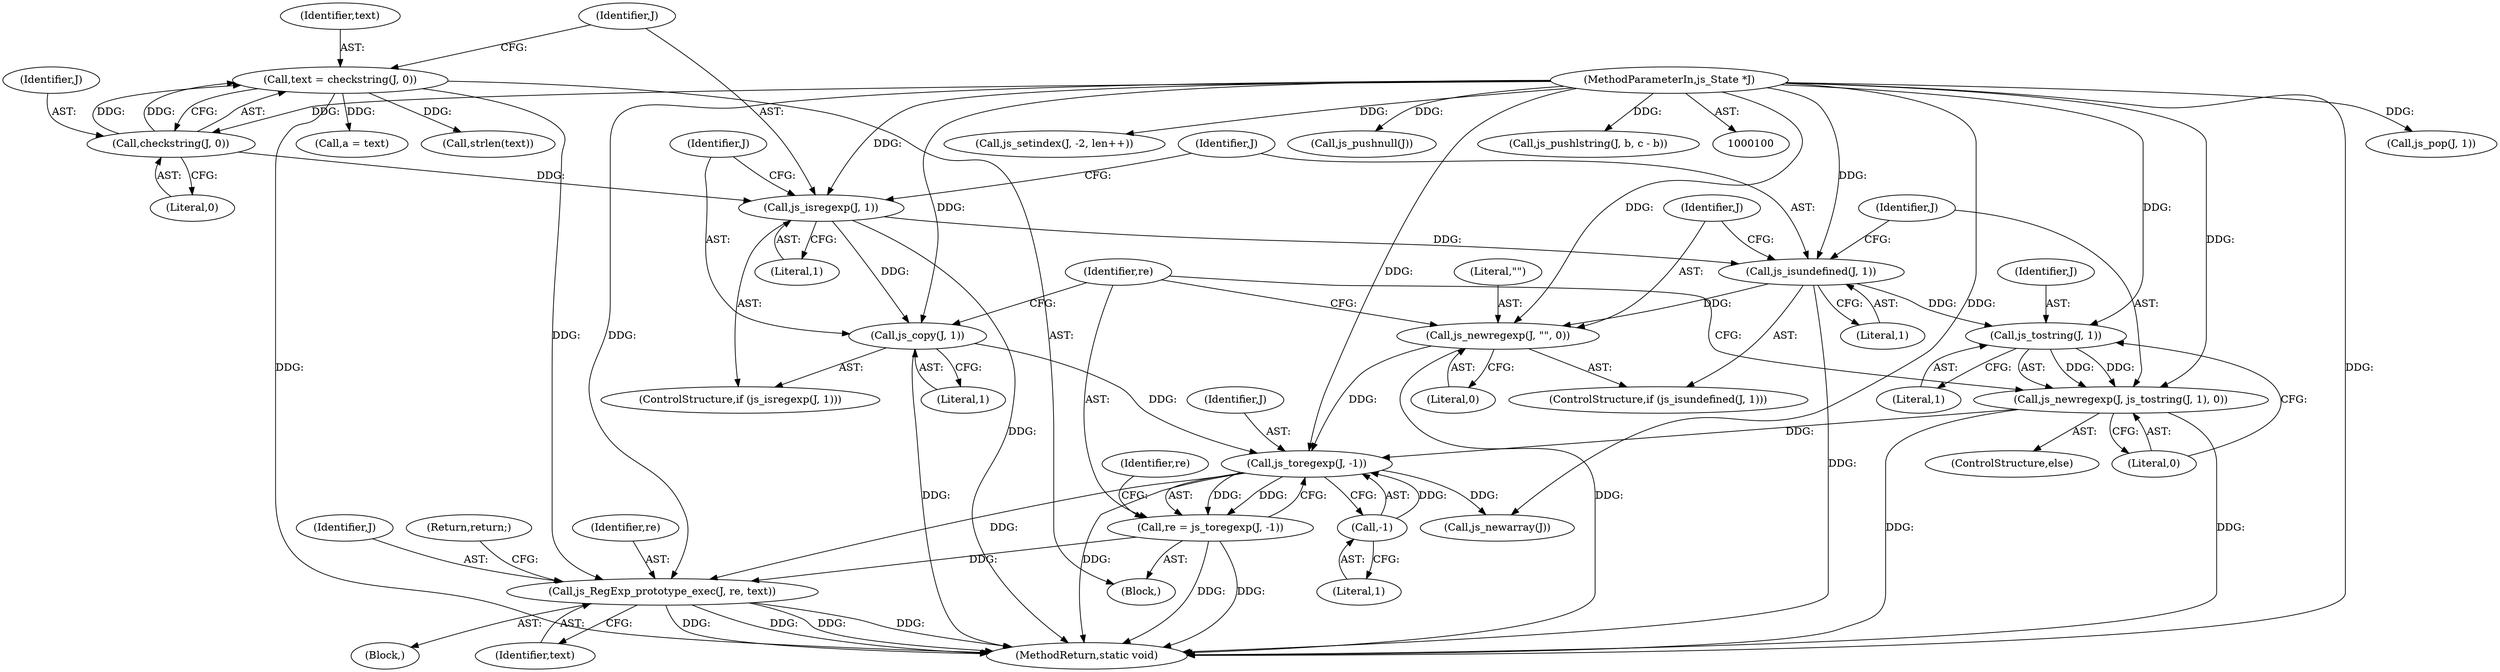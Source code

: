 digraph "0_mujs_00d4606c3baf813b7b1c176823b2729bf51002a2_1@pointer" {
"1000153" [label="(Call,js_RegExp_prototype_exec(J, re, text))"];
"1000141" [label="(Call,js_toregexp(J, -1))"];
"1000120" [label="(Call,js_copy(J, 1))"];
"1000117" [label="(Call,js_isregexp(J, 1))"];
"1000113" [label="(Call,checkstring(J, 0))"];
"1000101" [label="(MethodParameterIn,js_State *J)"];
"1000128" [label="(Call,js_newregexp(J, \"\", 0))"];
"1000125" [label="(Call,js_isundefined(J, 1))"];
"1000133" [label="(Call,js_newregexp(J, js_tostring(J, 1), 0))"];
"1000135" [label="(Call,js_tostring(J, 1))"];
"1000143" [label="(Call,-1)"];
"1000139" [label="(Call,re = js_toregexp(J, -1))"];
"1000111" [label="(Call,text = checkstring(J, 0))"];
"1000131" [label="(Literal,0)"];
"1000243" [label="(Call,js_pop(J, 1))"];
"1000168" [label="(Call,a = text)"];
"1000117" [label="(Call,js_isregexp(J, 1))"];
"1000137" [label="(Literal,1)"];
"1000221" [label="(Call,js_setindex(J, -2, len++))"];
"1000141" [label="(Call,js_toregexp(J, -1))"];
"1000111" [label="(Call,text = checkstring(J, 0))"];
"1000102" [label="(Block,)"];
"1000143" [label="(Call,-1)"];
"1000118" [label="(Identifier,J)"];
"1000155" [label="(Identifier,re)"];
"1000120" [label="(Call,js_copy(J, 1))"];
"1000175" [label="(Call,strlen(text))"];
"1000153" [label="(Call,js_RegExp_prototype_exec(J, re, text))"];
"1000152" [label="(Block,)"];
"1000156" [label="(Identifier,text)"];
"1000101" [label="(MethodParameterIn,js_State *J)"];
"1000163" [label="(Call,js_newarray(J))"];
"1000140" [label="(Identifier,re)"];
"1000125" [label="(Call,js_isundefined(J, 1))"];
"1000115" [label="(Literal,0)"];
"1000130" [label="(Literal,\"\")"];
"1000121" [label="(Identifier,J)"];
"1000132" [label="(ControlStructure,else)"];
"1000136" [label="(Identifier,J)"];
"1000127" [label="(Literal,1)"];
"1000134" [label="(Identifier,J)"];
"1000128" [label="(Call,js_newregexp(J, \"\", 0))"];
"1000126" [label="(Identifier,J)"];
"1000135" [label="(Call,js_tostring(J, 1))"];
"1000114" [label="(Identifier,J)"];
"1000154" [label="(Identifier,J)"];
"1000113" [label="(Call,checkstring(J, 0))"];
"1000157" [label="(Return,return;)"];
"1000122" [label="(Literal,1)"];
"1000246" [label="(Call,js_pushnull(J))"];
"1000139" [label="(Call,re = js_toregexp(J, -1))"];
"1000133" [label="(Call,js_newregexp(J, js_tostring(J, 1), 0))"];
"1000144" [label="(Literal,1)"];
"1000149" [label="(Identifier,re)"];
"1000119" [label="(Literal,1)"];
"1000215" [label="(Call,js_pushlstring(J, b, c - b))"];
"1000112" [label="(Identifier,text)"];
"1000248" [label="(MethodReturn,static void)"];
"1000142" [label="(Identifier,J)"];
"1000116" [label="(ControlStructure,if (js_isregexp(J, 1)))"];
"1000129" [label="(Identifier,J)"];
"1000138" [label="(Literal,0)"];
"1000124" [label="(ControlStructure,if (js_isundefined(J, 1)))"];
"1000153" -> "1000152"  [label="AST: "];
"1000153" -> "1000156"  [label="CFG: "];
"1000154" -> "1000153"  [label="AST: "];
"1000155" -> "1000153"  [label="AST: "];
"1000156" -> "1000153"  [label="AST: "];
"1000157" -> "1000153"  [label="CFG: "];
"1000153" -> "1000248"  [label="DDG: "];
"1000153" -> "1000248"  [label="DDG: "];
"1000153" -> "1000248"  [label="DDG: "];
"1000153" -> "1000248"  [label="DDG: "];
"1000141" -> "1000153"  [label="DDG: "];
"1000101" -> "1000153"  [label="DDG: "];
"1000139" -> "1000153"  [label="DDG: "];
"1000111" -> "1000153"  [label="DDG: "];
"1000141" -> "1000139"  [label="AST: "];
"1000141" -> "1000143"  [label="CFG: "];
"1000142" -> "1000141"  [label="AST: "];
"1000143" -> "1000141"  [label="AST: "];
"1000139" -> "1000141"  [label="CFG: "];
"1000141" -> "1000248"  [label="DDG: "];
"1000141" -> "1000139"  [label="DDG: "];
"1000141" -> "1000139"  [label="DDG: "];
"1000120" -> "1000141"  [label="DDG: "];
"1000128" -> "1000141"  [label="DDG: "];
"1000133" -> "1000141"  [label="DDG: "];
"1000101" -> "1000141"  [label="DDG: "];
"1000143" -> "1000141"  [label="DDG: "];
"1000141" -> "1000163"  [label="DDG: "];
"1000120" -> "1000116"  [label="AST: "];
"1000120" -> "1000122"  [label="CFG: "];
"1000121" -> "1000120"  [label="AST: "];
"1000122" -> "1000120"  [label="AST: "];
"1000140" -> "1000120"  [label="CFG: "];
"1000120" -> "1000248"  [label="DDG: "];
"1000117" -> "1000120"  [label="DDG: "];
"1000101" -> "1000120"  [label="DDG: "];
"1000117" -> "1000116"  [label="AST: "];
"1000117" -> "1000119"  [label="CFG: "];
"1000118" -> "1000117"  [label="AST: "];
"1000119" -> "1000117"  [label="AST: "];
"1000121" -> "1000117"  [label="CFG: "];
"1000126" -> "1000117"  [label="CFG: "];
"1000117" -> "1000248"  [label="DDG: "];
"1000113" -> "1000117"  [label="DDG: "];
"1000101" -> "1000117"  [label="DDG: "];
"1000117" -> "1000125"  [label="DDG: "];
"1000113" -> "1000111"  [label="AST: "];
"1000113" -> "1000115"  [label="CFG: "];
"1000114" -> "1000113"  [label="AST: "];
"1000115" -> "1000113"  [label="AST: "];
"1000111" -> "1000113"  [label="CFG: "];
"1000113" -> "1000111"  [label="DDG: "];
"1000113" -> "1000111"  [label="DDG: "];
"1000101" -> "1000113"  [label="DDG: "];
"1000101" -> "1000100"  [label="AST: "];
"1000101" -> "1000248"  [label="DDG: "];
"1000101" -> "1000125"  [label="DDG: "];
"1000101" -> "1000128"  [label="DDG: "];
"1000101" -> "1000133"  [label="DDG: "];
"1000101" -> "1000135"  [label="DDG: "];
"1000101" -> "1000163"  [label="DDG: "];
"1000101" -> "1000215"  [label="DDG: "];
"1000101" -> "1000221"  [label="DDG: "];
"1000101" -> "1000243"  [label="DDG: "];
"1000101" -> "1000246"  [label="DDG: "];
"1000128" -> "1000124"  [label="AST: "];
"1000128" -> "1000131"  [label="CFG: "];
"1000129" -> "1000128"  [label="AST: "];
"1000130" -> "1000128"  [label="AST: "];
"1000131" -> "1000128"  [label="AST: "];
"1000140" -> "1000128"  [label="CFG: "];
"1000128" -> "1000248"  [label="DDG: "];
"1000125" -> "1000128"  [label="DDG: "];
"1000125" -> "1000124"  [label="AST: "];
"1000125" -> "1000127"  [label="CFG: "];
"1000126" -> "1000125"  [label="AST: "];
"1000127" -> "1000125"  [label="AST: "];
"1000129" -> "1000125"  [label="CFG: "];
"1000134" -> "1000125"  [label="CFG: "];
"1000125" -> "1000248"  [label="DDG: "];
"1000125" -> "1000135"  [label="DDG: "];
"1000133" -> "1000132"  [label="AST: "];
"1000133" -> "1000138"  [label="CFG: "];
"1000134" -> "1000133"  [label="AST: "];
"1000135" -> "1000133"  [label="AST: "];
"1000138" -> "1000133"  [label="AST: "];
"1000140" -> "1000133"  [label="CFG: "];
"1000133" -> "1000248"  [label="DDG: "];
"1000133" -> "1000248"  [label="DDG: "];
"1000135" -> "1000133"  [label="DDG: "];
"1000135" -> "1000133"  [label="DDG: "];
"1000135" -> "1000137"  [label="CFG: "];
"1000136" -> "1000135"  [label="AST: "];
"1000137" -> "1000135"  [label="AST: "];
"1000138" -> "1000135"  [label="CFG: "];
"1000143" -> "1000144"  [label="CFG: "];
"1000144" -> "1000143"  [label="AST: "];
"1000139" -> "1000102"  [label="AST: "];
"1000140" -> "1000139"  [label="AST: "];
"1000149" -> "1000139"  [label="CFG: "];
"1000139" -> "1000248"  [label="DDG: "];
"1000139" -> "1000248"  [label="DDG: "];
"1000111" -> "1000102"  [label="AST: "];
"1000112" -> "1000111"  [label="AST: "];
"1000118" -> "1000111"  [label="CFG: "];
"1000111" -> "1000248"  [label="DDG: "];
"1000111" -> "1000168"  [label="DDG: "];
"1000111" -> "1000175"  [label="DDG: "];
}
